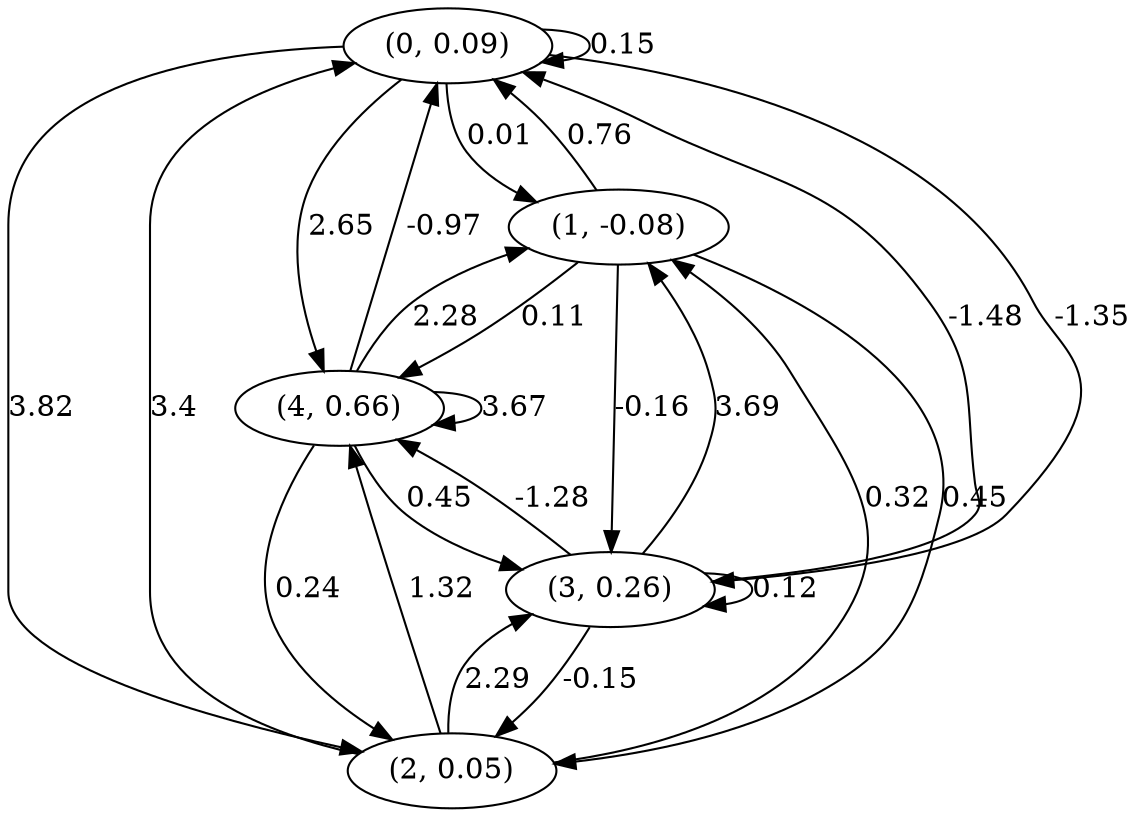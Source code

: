 digraph {
    0 [ label = "(0, 0.09)" ]
    1 [ label = "(1, -0.08)" ]
    2 [ label = "(2, 0.05)" ]
    3 [ label = "(3, 0.26)" ]
    4 [ label = "(4, 0.66)" ]
    0 -> 0 [ label = "0.15" ]
    3 -> 3 [ label = "0.12" ]
    4 -> 4 [ label = "3.67" ]
    1 -> 0 [ label = "0.76" ]
    2 -> 0 [ label = "3.4" ]
    3 -> 0 [ label = "-1.48" ]
    4 -> 0 [ label = "-0.97" ]
    0 -> 1 [ label = "0.01" ]
    2 -> 1 [ label = "0.32" ]
    3 -> 1 [ label = "3.69" ]
    4 -> 1 [ label = "2.28" ]
    0 -> 2 [ label = "3.82" ]
    1 -> 2 [ label = "0.45" ]
    3 -> 2 [ label = "-0.15" ]
    4 -> 2 [ label = "0.24" ]
    0 -> 3 [ label = "-1.35" ]
    1 -> 3 [ label = "-0.16" ]
    2 -> 3 [ label = "2.29" ]
    4 -> 3 [ label = "0.45" ]
    0 -> 4 [ label = "2.65" ]
    1 -> 4 [ label = "0.11" ]
    2 -> 4 [ label = "1.32" ]
    3 -> 4 [ label = "-1.28" ]
}

